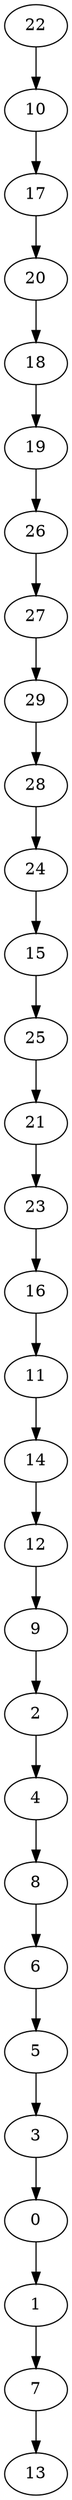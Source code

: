 digraph my_graph {
22 [label=22]
10 [label=10]
17 [label=17]
20 [label=20]
18 [label=18]
19 [label=19]
26 [label=26]
27 [label=27]
29 [label=29]
28 [label=28]
24 [label=24]
15 [label=15]
25 [label=25]
21 [label=21]
23 [label=23]
16 [label=16]
11 [label=11]
14 [label=14]
12 [label=12]
9 [label=9]
2 [label=2]
4 [label=4]
8 [label=8]
6 [label=6]
5 [label=5]
3 [label=3]
0 [label=0]
1 [label=1]
7 [label=7]
13 [label=13]
22->10
10->17
17->20
20->18
18->19
19->26
26->27
27->29
29->28
28->24
24->15
15->25
25->21
21->23
23->16
16->11
11->14
14->12
12->9
9->2
2->4
4->8
8->6
6->5
5->3
3->0
0->1
1->7
7->13
}